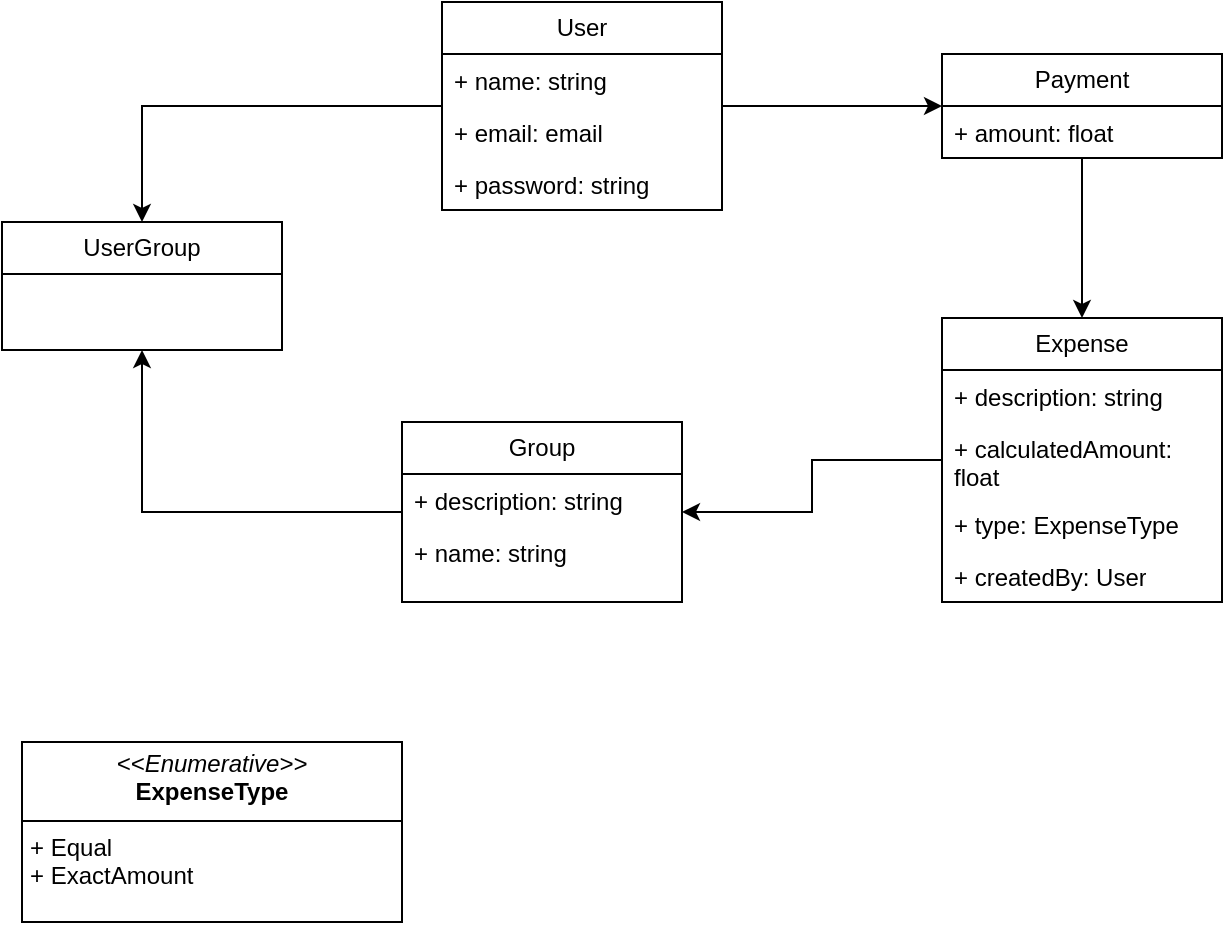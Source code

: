 <mxfile version="28.2.5">
  <diagram name="Página-1" id="C3EDT_ZXnQjA78fLXnvg">
    <mxGraphModel dx="1426" dy="777" grid="1" gridSize="10" guides="1" tooltips="1" connect="1" arrows="1" fold="1" page="1" pageScale="1" pageWidth="827" pageHeight="1169" math="0" shadow="0">
      <root>
        <mxCell id="0" />
        <mxCell id="1" parent="0" />
        <mxCell id="fSOxMOR5ppvq2uBYXddl-9" value="" style="edgeStyle=orthogonalEdgeStyle;rounded=0;orthogonalLoop=1;jettySize=auto;html=1;" edge="1" parent="1" source="fSOxMOR5ppvq2uBYXddl-1" target="fSOxMOR5ppvq2uBYXddl-5">
          <mxGeometry relative="1" as="geometry" />
        </mxCell>
        <mxCell id="fSOxMOR5ppvq2uBYXddl-26" style="edgeStyle=orthogonalEdgeStyle;rounded=0;orthogonalLoop=1;jettySize=auto;html=1;entryX=0.5;entryY=0;entryDx=0;entryDy=0;" edge="1" parent="1" source="fSOxMOR5ppvq2uBYXddl-1" target="fSOxMOR5ppvq2uBYXddl-22">
          <mxGeometry relative="1" as="geometry" />
        </mxCell>
        <mxCell id="fSOxMOR5ppvq2uBYXddl-1" value="User" style="swimlane;fontStyle=0;childLayout=stackLayout;horizontal=1;startSize=26;fillColor=none;horizontalStack=0;resizeParent=1;resizeParentMax=0;resizeLast=0;collapsible=1;marginBottom=0;whiteSpace=wrap;html=1;" vertex="1" parent="1">
          <mxGeometry x="280" y="150" width="140" height="104" as="geometry" />
        </mxCell>
        <mxCell id="fSOxMOR5ppvq2uBYXddl-2" value="+ name: string" style="text;strokeColor=none;fillColor=none;align=left;verticalAlign=top;spacingLeft=4;spacingRight=4;overflow=hidden;rotatable=0;points=[[0,0.5],[1,0.5]];portConstraint=eastwest;whiteSpace=wrap;html=1;" vertex="1" parent="fSOxMOR5ppvq2uBYXddl-1">
          <mxGeometry y="26" width="140" height="26" as="geometry" />
        </mxCell>
        <mxCell id="fSOxMOR5ppvq2uBYXddl-3" value="+ email: email" style="text;strokeColor=none;fillColor=none;align=left;verticalAlign=top;spacingLeft=4;spacingRight=4;overflow=hidden;rotatable=0;points=[[0,0.5],[1,0.5]];portConstraint=eastwest;whiteSpace=wrap;html=1;" vertex="1" parent="fSOxMOR5ppvq2uBYXddl-1">
          <mxGeometry y="52" width="140" height="26" as="geometry" />
        </mxCell>
        <mxCell id="fSOxMOR5ppvq2uBYXddl-4" value="+ password: string" style="text;strokeColor=none;fillColor=none;align=left;verticalAlign=top;spacingLeft=4;spacingRight=4;overflow=hidden;rotatable=0;points=[[0,0.5],[1,0.5]];portConstraint=eastwest;whiteSpace=wrap;html=1;" vertex="1" parent="fSOxMOR5ppvq2uBYXddl-1">
          <mxGeometry y="78" width="140" height="26" as="geometry" />
        </mxCell>
        <mxCell id="fSOxMOR5ppvq2uBYXddl-12" value="" style="edgeStyle=orthogonalEdgeStyle;rounded=0;orthogonalLoop=1;jettySize=auto;html=1;" edge="1" parent="1" source="fSOxMOR5ppvq2uBYXddl-5" target="fSOxMOR5ppvq2uBYXddl-10">
          <mxGeometry relative="1" as="geometry" />
        </mxCell>
        <mxCell id="fSOxMOR5ppvq2uBYXddl-5" value="Payment" style="swimlane;fontStyle=0;childLayout=stackLayout;horizontal=1;startSize=26;fillColor=none;horizontalStack=0;resizeParent=1;resizeParentMax=0;resizeLast=0;collapsible=1;marginBottom=0;whiteSpace=wrap;html=1;" vertex="1" parent="1">
          <mxGeometry x="530" y="176" width="140" height="52" as="geometry" />
        </mxCell>
        <mxCell id="fSOxMOR5ppvq2uBYXddl-6" value="+ amount: float" style="text;strokeColor=none;fillColor=none;align=left;verticalAlign=top;spacingLeft=4;spacingRight=4;overflow=hidden;rotatable=0;points=[[0,0.5],[1,0.5]];portConstraint=eastwest;whiteSpace=wrap;html=1;" vertex="1" parent="fSOxMOR5ppvq2uBYXddl-5">
          <mxGeometry y="26" width="140" height="26" as="geometry" />
        </mxCell>
        <mxCell id="fSOxMOR5ppvq2uBYXddl-21" value="" style="edgeStyle=orthogonalEdgeStyle;rounded=0;orthogonalLoop=1;jettySize=auto;html=1;" edge="1" parent="1" source="fSOxMOR5ppvq2uBYXddl-10" target="fSOxMOR5ppvq2uBYXddl-16">
          <mxGeometry relative="1" as="geometry" />
        </mxCell>
        <mxCell id="fSOxMOR5ppvq2uBYXddl-10" value="Expense" style="swimlane;fontStyle=0;childLayout=stackLayout;horizontal=1;startSize=26;fillColor=none;horizontalStack=0;resizeParent=1;resizeParentMax=0;resizeLast=0;collapsible=1;marginBottom=0;whiteSpace=wrap;html=1;" vertex="1" parent="1">
          <mxGeometry x="530" y="308" width="140" height="142" as="geometry" />
        </mxCell>
        <mxCell id="fSOxMOR5ppvq2uBYXddl-11" value="+ description: string" style="text;strokeColor=none;fillColor=none;align=left;verticalAlign=top;spacingLeft=4;spacingRight=4;overflow=hidden;rotatable=0;points=[[0,0.5],[1,0.5]];portConstraint=eastwest;whiteSpace=wrap;html=1;" vertex="1" parent="fSOxMOR5ppvq2uBYXddl-10">
          <mxGeometry y="26" width="140" height="26" as="geometry" />
        </mxCell>
        <mxCell id="fSOxMOR5ppvq2uBYXddl-13" value="+ calculatedAmount: float" style="text;strokeColor=none;fillColor=none;align=left;verticalAlign=top;spacingLeft=4;spacingRight=4;overflow=hidden;rotatable=0;points=[[0,0.5],[1,0.5]];portConstraint=eastwest;whiteSpace=wrap;html=1;" vertex="1" parent="fSOxMOR5ppvq2uBYXddl-10">
          <mxGeometry y="52" width="140" height="38" as="geometry" />
        </mxCell>
        <mxCell id="fSOxMOR5ppvq2uBYXddl-14" value="+ type: ExpenseType" style="text;strokeColor=none;fillColor=none;align=left;verticalAlign=top;spacingLeft=4;spacingRight=4;overflow=hidden;rotatable=0;points=[[0,0.5],[1,0.5]];portConstraint=eastwest;whiteSpace=wrap;html=1;" vertex="1" parent="fSOxMOR5ppvq2uBYXddl-10">
          <mxGeometry y="90" width="140" height="26" as="geometry" />
        </mxCell>
        <mxCell id="fSOxMOR5ppvq2uBYXddl-15" value="+ createdBy: User" style="text;strokeColor=none;fillColor=none;align=left;verticalAlign=top;spacingLeft=4;spacingRight=4;overflow=hidden;rotatable=0;points=[[0,0.5],[1,0.5]];portConstraint=eastwest;whiteSpace=wrap;html=1;" vertex="1" parent="fSOxMOR5ppvq2uBYXddl-10">
          <mxGeometry y="116" width="140" height="26" as="geometry" />
        </mxCell>
        <mxCell id="fSOxMOR5ppvq2uBYXddl-25" value="" style="edgeStyle=orthogonalEdgeStyle;rounded=0;orthogonalLoop=1;jettySize=auto;html=1;" edge="1" parent="1" source="fSOxMOR5ppvq2uBYXddl-16" target="fSOxMOR5ppvq2uBYXddl-22">
          <mxGeometry relative="1" as="geometry" />
        </mxCell>
        <mxCell id="fSOxMOR5ppvq2uBYXddl-16" value="Group" style="swimlane;fontStyle=0;childLayout=stackLayout;horizontal=1;startSize=26;fillColor=none;horizontalStack=0;resizeParent=1;resizeParentMax=0;resizeLast=0;collapsible=1;marginBottom=0;whiteSpace=wrap;html=1;" vertex="1" parent="1">
          <mxGeometry x="260" y="360" width="140" height="90" as="geometry" />
        </mxCell>
        <mxCell id="fSOxMOR5ppvq2uBYXddl-17" value="+ description: string" style="text;strokeColor=none;fillColor=none;align=left;verticalAlign=top;spacingLeft=4;spacingRight=4;overflow=hidden;rotatable=0;points=[[0,0.5],[1,0.5]];portConstraint=eastwest;whiteSpace=wrap;html=1;" vertex="1" parent="fSOxMOR5ppvq2uBYXddl-16">
          <mxGeometry y="26" width="140" height="26" as="geometry" />
        </mxCell>
        <mxCell id="fSOxMOR5ppvq2uBYXddl-18" value="+ name: string" style="text;strokeColor=none;fillColor=none;align=left;verticalAlign=top;spacingLeft=4;spacingRight=4;overflow=hidden;rotatable=0;points=[[0,0.5],[1,0.5]];portConstraint=eastwest;whiteSpace=wrap;html=1;" vertex="1" parent="fSOxMOR5ppvq2uBYXddl-16">
          <mxGeometry y="52" width="140" height="38" as="geometry" />
        </mxCell>
        <mxCell id="fSOxMOR5ppvq2uBYXddl-22" value="UserGroup" style="swimlane;fontStyle=0;childLayout=stackLayout;horizontal=1;startSize=26;fillColor=none;horizontalStack=0;resizeParent=1;resizeParentMax=0;resizeLast=0;collapsible=1;marginBottom=0;whiteSpace=wrap;html=1;" vertex="1" parent="1">
          <mxGeometry x="60" y="260" width="140" height="64" as="geometry" />
        </mxCell>
        <mxCell id="fSOxMOR5ppvq2uBYXddl-29" value="&lt;p style=&quot;margin:0px;margin-top:4px;text-align:center;&quot;&gt;&lt;i&gt;&amp;lt;&amp;lt;Enumerative&amp;gt;&amp;gt;&lt;/i&gt;&lt;br&gt;&lt;b&gt;ExpenseType&lt;/b&gt;&lt;/p&gt;&lt;hr size=&quot;1&quot; style=&quot;border-style:solid;&quot;&gt;&lt;p style=&quot;margin:0px;margin-left:4px;&quot;&gt;+ Equal&lt;br&gt;&lt;/p&gt;&lt;p style=&quot;margin:0px;margin-left:4px;&quot;&gt;+ ExactAmount&lt;/p&gt;" style="verticalAlign=top;align=left;overflow=fill;html=1;whiteSpace=wrap;" vertex="1" parent="1">
          <mxGeometry x="70" y="520" width="190" height="90" as="geometry" />
        </mxCell>
      </root>
    </mxGraphModel>
  </diagram>
</mxfile>
